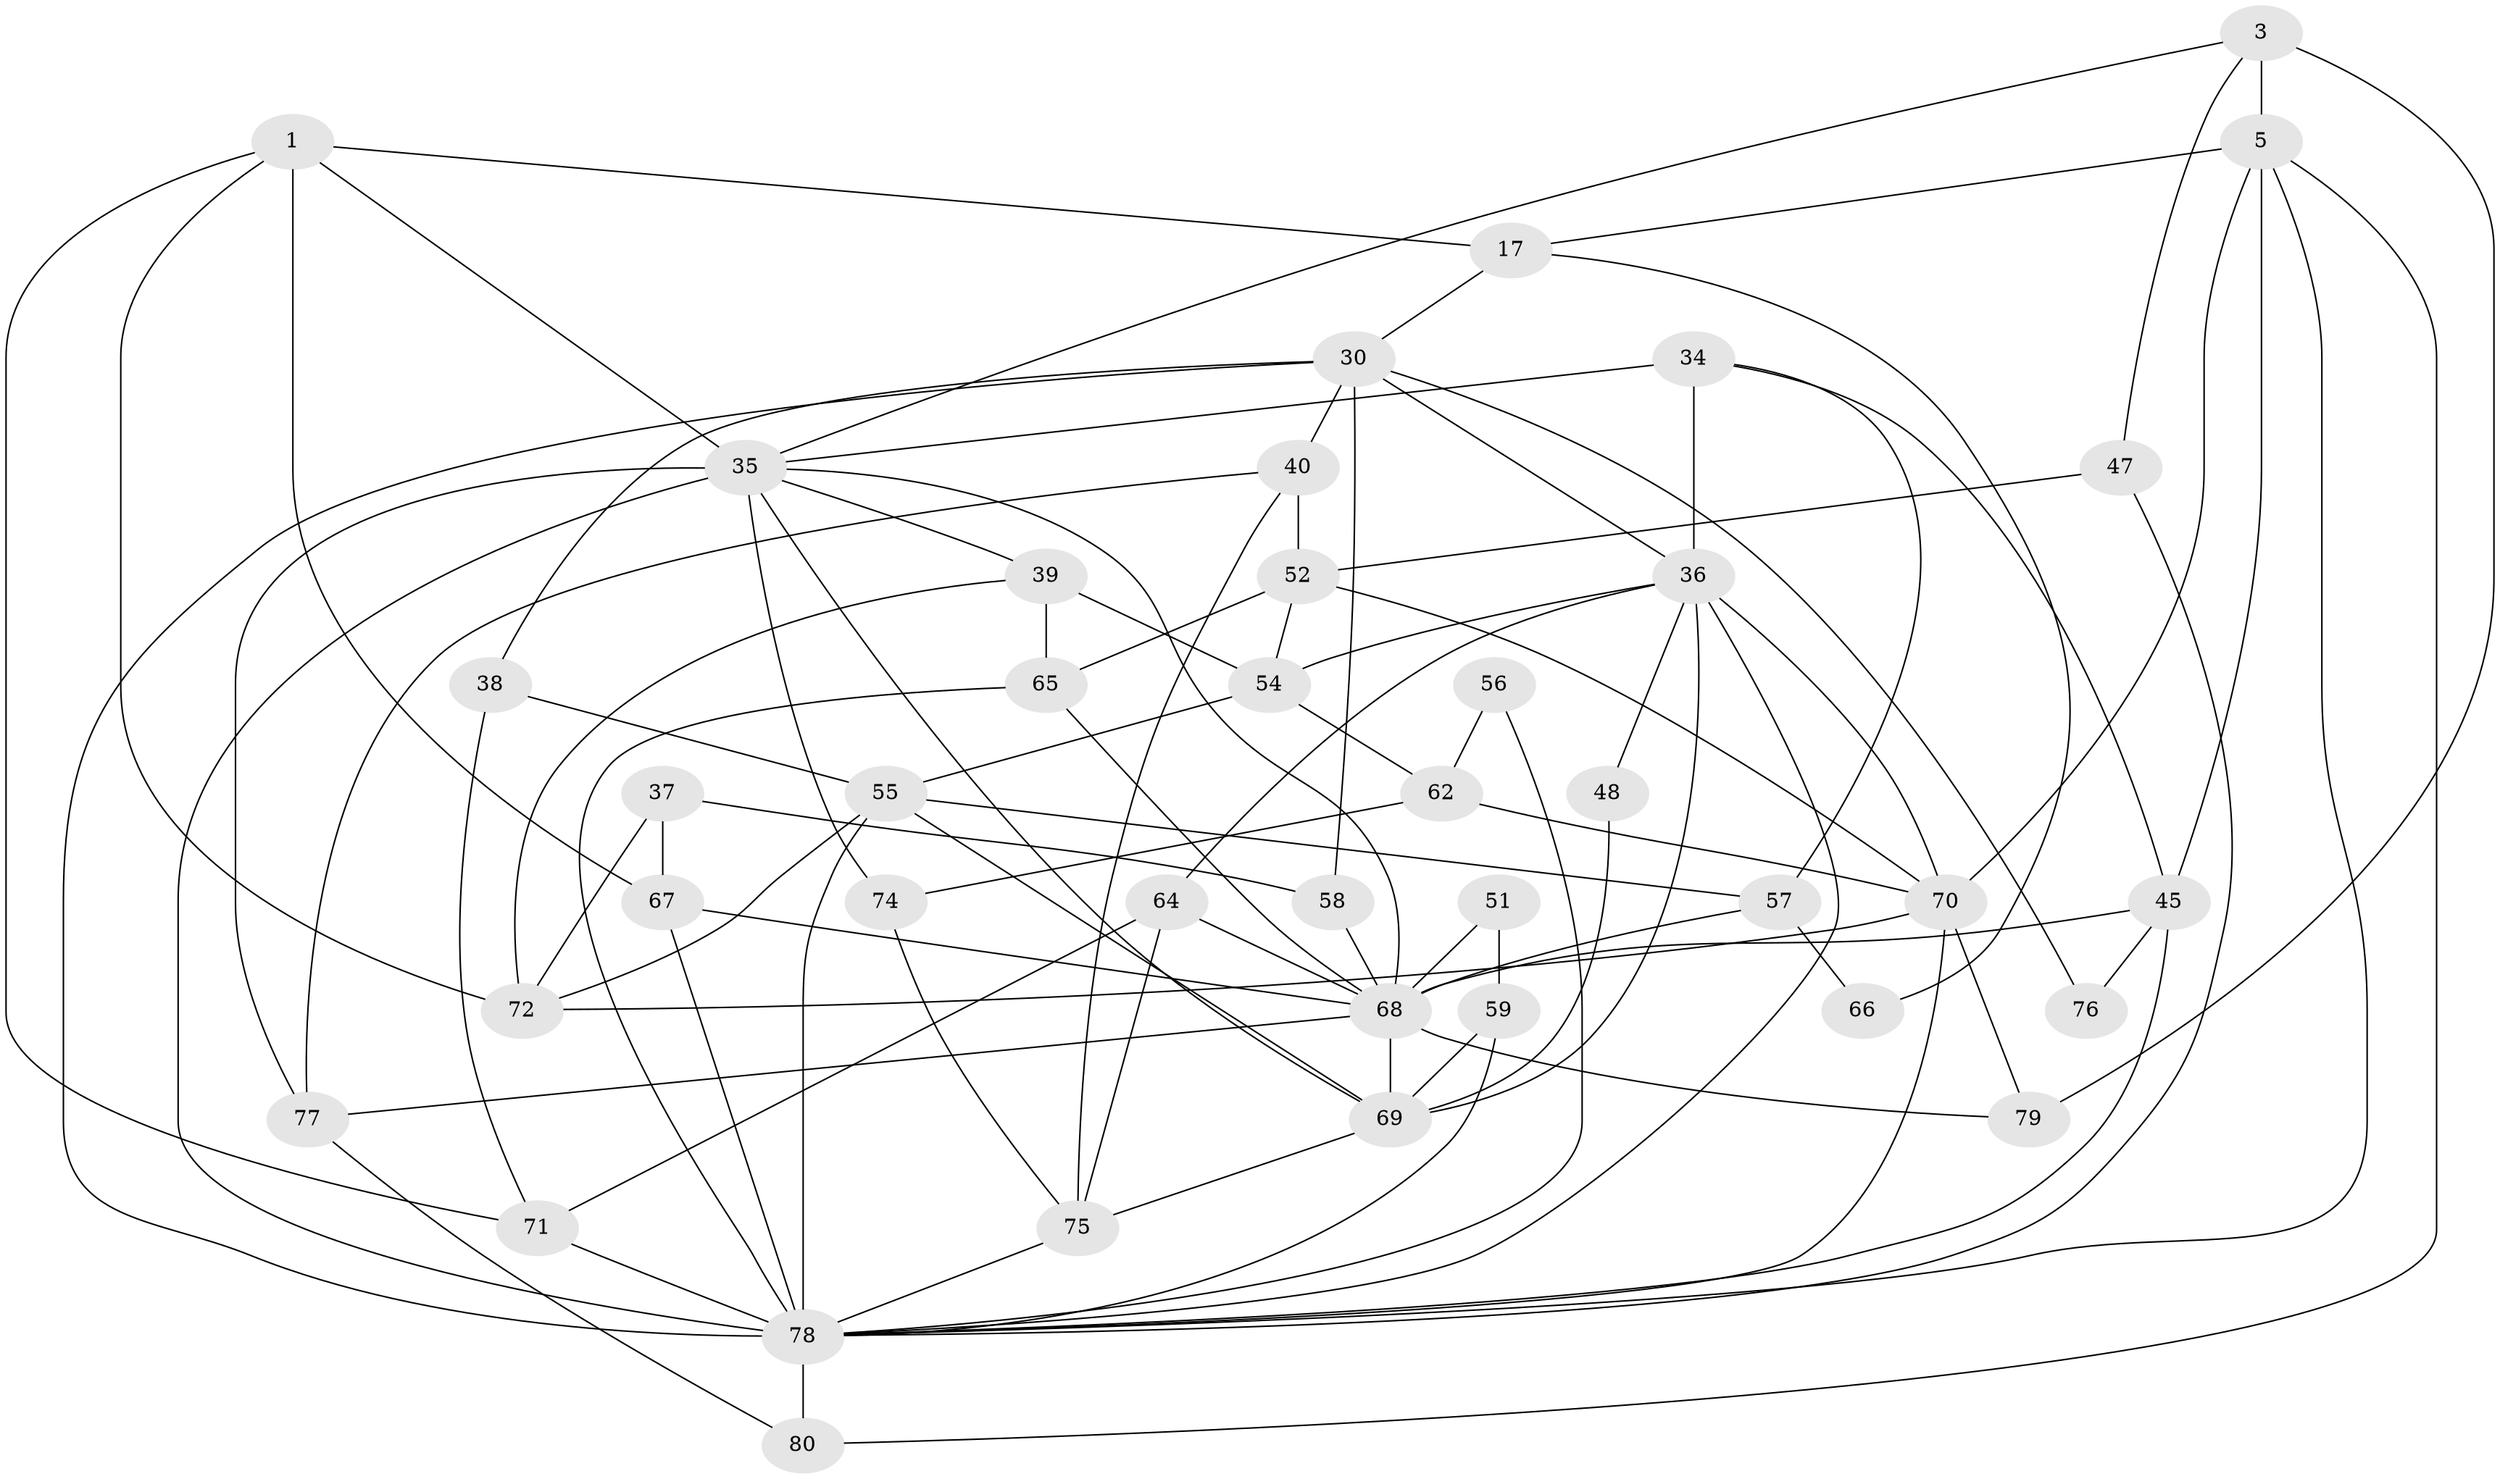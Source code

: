 // original degree distribution, {6: 0.05, 2: 0.1125, 5: 0.2125, 8: 0.025, 4: 0.2625, 3: 0.3, 7: 0.0375}
// Generated by graph-tools (version 1.1) at 2025/54/03/04/25 21:54:36]
// undirected, 40 vertices, 94 edges
graph export_dot {
graph [start="1"]
  node [color=gray90,style=filled];
  1;
  3;
  5 [super="+4"];
  17;
  30;
  34 [super="+29"];
  35 [super="+23+15+31"];
  36 [super="+27+32"];
  37;
  38;
  39;
  40 [super="+13"];
  45 [super="+25+43"];
  47 [super="+44"];
  48;
  51;
  52;
  54;
  55 [super="+46"];
  56;
  57;
  58;
  59 [super="+50"];
  62;
  64 [super="+26"];
  65;
  66;
  67 [super="+61"];
  68 [super="+18+41+63"];
  69 [super="+10+42"];
  70 [super="+53"];
  71 [super="+11"];
  72;
  74;
  75;
  76;
  77 [super="+14"];
  78 [super="+19+33+16+28+73"];
  79;
  80 [super="+7"];
  1 -- 17;
  1 -- 35;
  1 -- 67 [weight=2];
  1 -- 71;
  1 -- 72;
  3 -- 35;
  3 -- 5 [weight=2];
  3 -- 47;
  3 -- 79;
  5 -- 70 [weight=2];
  5 -- 78 [weight=2];
  5 -- 17;
  5 -- 45;
  5 -- 80 [weight=2];
  17 -- 30;
  17 -- 66;
  30 -- 38;
  30 -- 40 [weight=2];
  30 -- 58;
  30 -- 76;
  30 -- 78;
  30 -- 36;
  34 -- 36 [weight=2];
  34 -- 57;
  34 -- 35;
  34 -- 45;
  35 -- 74;
  35 -- 77;
  35 -- 69;
  35 -- 39;
  35 -- 78 [weight=4];
  35 -- 68 [weight=2];
  36 -- 54;
  36 -- 48;
  36 -- 64;
  36 -- 78 [weight=2];
  36 -- 69;
  36 -- 70;
  37 -- 72;
  37 -- 58;
  37 -- 67;
  38 -- 71;
  38 -- 55;
  39 -- 54;
  39 -- 65;
  39 -- 72;
  40 -- 77;
  40 -- 75;
  40 -- 52;
  45 -- 76;
  45 -- 68 [weight=2];
  45 -- 78 [weight=2];
  47 -- 78;
  47 -- 52;
  48 -- 69;
  51 -- 59 [weight=2];
  51 -- 68;
  52 -- 70;
  52 -- 65;
  52 -- 54;
  54 -- 62;
  54 -- 55;
  55 -- 57 [weight=2];
  55 -- 69 [weight=2];
  55 -- 72;
  55 -- 78 [weight=2];
  56 -- 78;
  56 -- 62;
  57 -- 66;
  57 -- 68 [weight=2];
  58 -- 68;
  59 -- 69;
  59 -- 78;
  62 -- 74;
  62 -- 70;
  64 -- 75;
  64 -- 71;
  64 -- 68;
  65 -- 68;
  65 -- 78;
  67 -- 68;
  67 -- 78 [weight=2];
  68 -- 79;
  68 -- 69 [weight=2];
  68 -- 77;
  69 -- 75;
  70 -- 79;
  70 -- 72;
  70 -- 78;
  71 -- 78 [weight=4];
  74 -- 75;
  75 -- 78;
  77 -- 80;
  78 -- 80 [weight=2];
}
